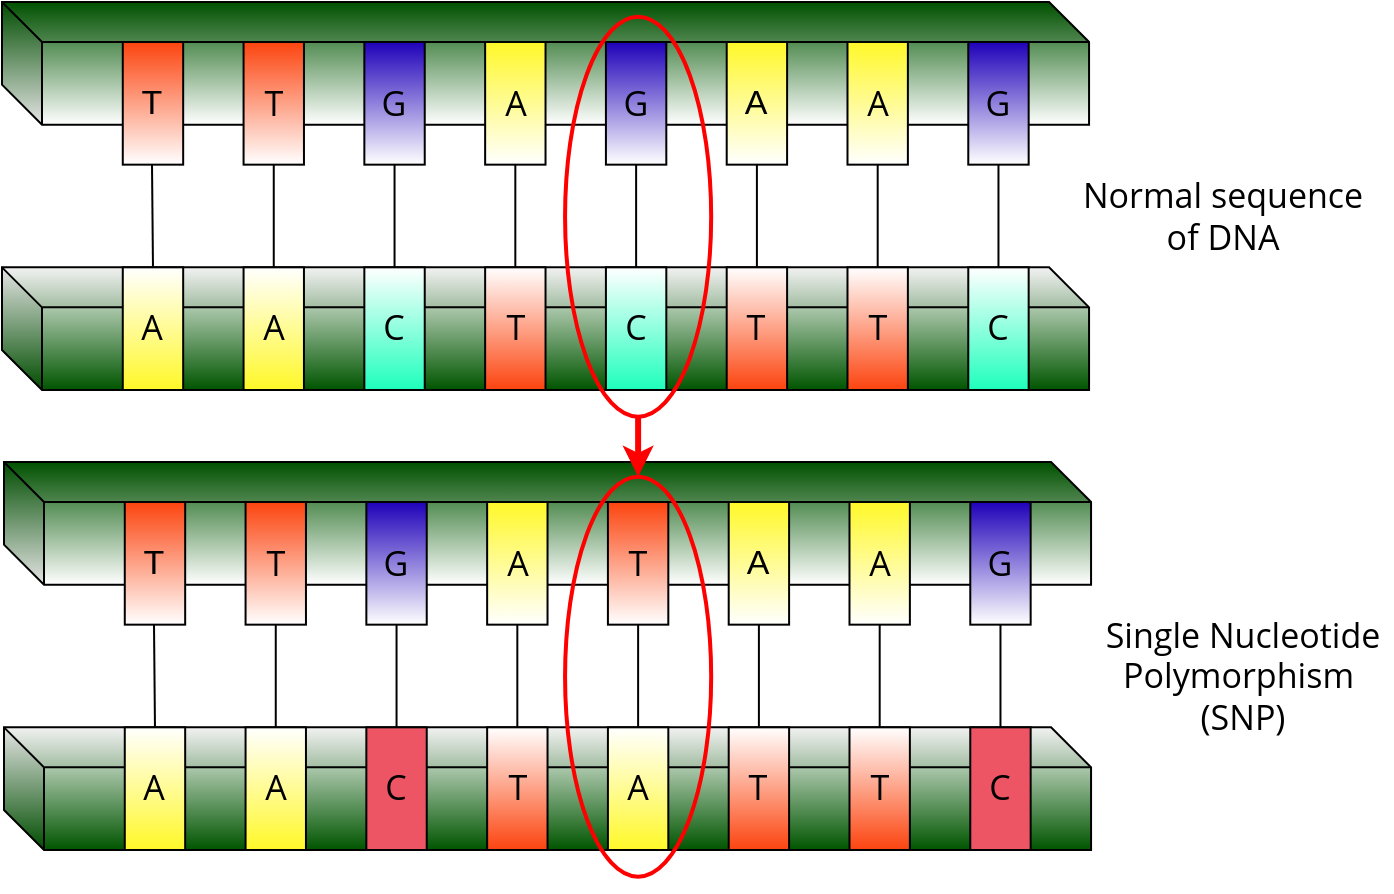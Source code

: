 <mxfile version="15.1.3" type="device"><diagram id="0vfdSk4axcyiWNyVSgkU" name="Page-1"><mxGraphModel dx="981" dy="607" grid="1" gridSize="10" guides="1" tooltips="1" connect="1" arrows="1" fold="1" page="1" pageScale="1" pageWidth="850" pageHeight="1100" math="0" shadow="0"><root><mxCell id="0"/><mxCell id="1" parent="0"/><mxCell id="Yb2VmSysd3UzV0RkpNv3-4" value="" style="group" parent="1" vertex="1" connectable="0"><mxGeometry x="50" y="330" width="689.997" height="214.67" as="geometry"/></mxCell><mxCell id="Yb2VmSysd3UzV0RkpNv3-3" value="" style="shape=cube;whiteSpace=wrap;html=1;boundedLbl=1;backgroundOutline=1;darkOpacity=0.05;darkOpacity2=0.1;size=20;fillColor=#005500;gradientColor=#ffffff;gradientDirection=north;" parent="Yb2VmSysd3UzV0RkpNv3-4" vertex="1"><mxGeometry y="132.67" width="543.529" height="61.333" as="geometry"/></mxCell><mxCell id="THWHuz_dsRxZ441OnY0S-114" value="&lt;font face=&quot;Open Sans&quot;&gt;&lt;span style=&quot;font-size: 17px&quot;&gt;Normal sequence&lt;br&gt;of DNA&lt;br&gt;&lt;/span&gt;&lt;/font&gt;" style="text;html=1;align=center;verticalAlign=middle;resizable=0;points=[];autosize=1;strokeColor=none;fontSize=11;" parent="Yb2VmSysd3UzV0RkpNv3-4" vertex="1"><mxGeometry x="529.997" y="87.337" width="160" height="40" as="geometry"/></mxCell><mxCell id="THWHuz_dsRxZ441OnY0S-6" value="" style="shape=cube;whiteSpace=wrap;html=1;boundedLbl=1;backgroundOutline=1;darkOpacity=0.05;darkOpacity2=0.1;size=20;fillColor=#005500;gradientColor=#ffffff;" parent="Yb2VmSysd3UzV0RkpNv3-4" vertex="1"><mxGeometry width="543.529" height="61.333" as="geometry"/></mxCell><mxCell id="THWHuz_dsRxZ441OnY0S-20" value="&lt;font style=&quot;font-size: 17px&quot;&gt;T&lt;/font&gt;" style="rounded=0;whiteSpace=wrap;html=1;fillColor=#FC440F;gradientColor=#ffffff;" parent="Yb2VmSysd3UzV0RkpNv3-4" vertex="1"><mxGeometry x="60.392" y="19.997" width="30.196" height="61.333" as="geometry"/></mxCell><mxCell id="THWHuz_dsRxZ441OnY0S-21" value="&lt;font style=&quot;font-size: 17px&quot; face=&quot;Open Sans&quot; data-font-src=&quot;https://fonts.googleapis.com/css?family=Open+Sans&quot;&gt;A&lt;/font&gt;" style="rounded=0;whiteSpace=wrap;html=1;fillColor=#FFF829;gradientColor=#ffffff;gradientDirection=north;" parent="Yb2VmSysd3UzV0RkpNv3-4" vertex="1"><mxGeometry x="60.392" y="132.667" width="30.196" height="61.333" as="geometry"/></mxCell><mxCell id="THWHuz_dsRxZ441OnY0S-43" style="edgeStyle=orthogonalEdgeStyle;rounded=0;orthogonalLoop=1;jettySize=auto;html=1;entryX=0.5;entryY=0;entryDx=0;entryDy=0;endArrow=none;endFill=0;" parent="Yb2VmSysd3UzV0RkpNv3-4" target="THWHuz_dsRxZ441OnY0S-21" edge="1"><mxGeometry y="10" as="geometry"><mxPoint x="75" y="81" as="sourcePoint"/></mxGeometry></mxCell><mxCell id="THWHuz_dsRxZ441OnY0S-23" value="&lt;font style=&quot;font-size: 17px&quot; data-font-src=&quot;https://fonts.googleapis.com/css?family=Open+Sans&quot; face=&quot;Open Sans&quot;&gt;T&lt;/font&gt;" style="rounded=0;whiteSpace=wrap;html=1;fillColor=#FC440F;gradientColor=#ffffff;" parent="Yb2VmSysd3UzV0RkpNv3-4" vertex="1"><mxGeometry x="120.784" y="19.997" width="30.196" height="61.333" as="geometry"/></mxCell><mxCell id="THWHuz_dsRxZ441OnY0S-24" value="&lt;font style=&quot;font-size: 17px&quot; face=&quot;Open Sans&quot; data-font-src=&quot;https://fonts.googleapis.com/css?family=Open+Sans&quot;&gt;A&lt;/font&gt;" style="rounded=0;whiteSpace=wrap;html=1;fillColor=#FFF829;gradientColor=#ffffff;gradientDirection=north;" parent="Yb2VmSysd3UzV0RkpNv3-4" vertex="1"><mxGeometry x="120.784" y="132.667" width="30.196" height="61.333" as="geometry"/></mxCell><mxCell id="THWHuz_dsRxZ441OnY0S-44" style="edgeStyle=orthogonalEdgeStyle;rounded=0;orthogonalLoop=1;jettySize=auto;html=1;exitX=0.5;exitY=1;exitDx=0;exitDy=0;entryX=0.5;entryY=0;entryDx=0;entryDy=0;endArrow=none;endFill=0;" parent="Yb2VmSysd3UzV0RkpNv3-4" source="THWHuz_dsRxZ441OnY0S-23" target="THWHuz_dsRxZ441OnY0S-24" edge="1"><mxGeometry y="10" as="geometry"/></mxCell><mxCell id="THWHuz_dsRxZ441OnY0S-25" value="&lt;font data-font-src=&quot;https://fonts.googleapis.com/css?family=Open+Sans&quot; style=&quot;font-size: 17px&quot; face=&quot;Open Sans&quot;&gt;G&lt;/font&gt;" style="rounded=0;whiteSpace=wrap;html=1;fillColor=#1F01B9;gradientColor=#ffffff;" parent="Yb2VmSysd3UzV0RkpNv3-4" vertex="1"><mxGeometry x="181.176" y="19.997" width="30.196" height="61.333" as="geometry"/></mxCell><mxCell id="THWHuz_dsRxZ441OnY0S-46" style="edgeStyle=orthogonalEdgeStyle;rounded=0;orthogonalLoop=1;jettySize=auto;html=1;exitX=0.5;exitY=0;exitDx=0;exitDy=0;entryX=0.5;entryY=1;entryDx=0;entryDy=0;endArrow=none;endFill=0;" parent="Yb2VmSysd3UzV0RkpNv3-4" source="THWHuz_dsRxZ441OnY0S-26" target="THWHuz_dsRxZ441OnY0S-25" edge="1"><mxGeometry y="10" as="geometry"/></mxCell><mxCell id="THWHuz_dsRxZ441OnY0S-26" value="&lt;font style=&quot;font-size: 17px&quot; face=&quot;Open Sans&quot; data-font-src=&quot;https://fonts.googleapis.com/css?family=Open+Sans&quot;&gt;C&lt;/font&gt;" style="rounded=0;whiteSpace=wrap;html=1;fillColor=#1EFFBC;gradientColor=#ffffff;gradientDirection=north;" parent="Yb2VmSysd3UzV0RkpNv3-4" vertex="1"><mxGeometry x="181.176" y="132.667" width="30.196" height="61.333" as="geometry"/></mxCell><mxCell id="THWHuz_dsRxZ441OnY0S-27" value="&lt;font style=&quot;font-size: 17px&quot; face=&quot;Open Sans&quot; data-font-src=&quot;https://fonts.googleapis.com/css?family=Open+Sans&quot;&gt;A&lt;/font&gt;" style="rounded=0;whiteSpace=wrap;html=1;fillColor=#FFF829;gradientColor=#ffffff;" parent="Yb2VmSysd3UzV0RkpNv3-4" vertex="1"><mxGeometry x="241.569" y="19.997" width="30.196" height="61.333" as="geometry"/></mxCell><mxCell id="THWHuz_dsRxZ441OnY0S-50" style="edgeStyle=orthogonalEdgeStyle;rounded=0;orthogonalLoop=1;jettySize=auto;html=1;exitX=0.5;exitY=0;exitDx=0;exitDy=0;entryX=0.5;entryY=1;entryDx=0;entryDy=0;endArrow=none;endFill=0;" parent="Yb2VmSysd3UzV0RkpNv3-4" source="THWHuz_dsRxZ441OnY0S-28" target="THWHuz_dsRxZ441OnY0S-27" edge="1"><mxGeometry y="10" as="geometry"/></mxCell><mxCell id="THWHuz_dsRxZ441OnY0S-28" value="&lt;font style=&quot;font-size: 17px&quot; face=&quot;Open Sans&quot; data-font-src=&quot;https://fonts.googleapis.com/css?family=Open+Sans&quot;&gt;T&lt;/font&gt;" style="rounded=0;whiteSpace=wrap;html=1;fillColor=#FC440F;gradientColor=#ffffff;gradientDirection=north;" parent="Yb2VmSysd3UzV0RkpNv3-4" vertex="1"><mxGeometry x="241.569" y="132.667" width="30.196" height="61.333" as="geometry"/></mxCell><mxCell id="THWHuz_dsRxZ441OnY0S-29" value="&lt;font style=&quot;font-size: 17px&quot; face=&quot;Open Sans&quot; data-font-src=&quot;https://fonts.googleapis.com/css?family=Open+Sans&quot;&gt;G&lt;/font&gt;" style="rounded=0;whiteSpace=wrap;html=1;fillColor=#1F01B9;gradientColor=#ffffff;" parent="Yb2VmSysd3UzV0RkpNv3-4" vertex="1"><mxGeometry x="301.961" y="19.997" width="30.196" height="61.333" as="geometry"/></mxCell><mxCell id="THWHuz_dsRxZ441OnY0S-49" style="edgeStyle=orthogonalEdgeStyle;rounded=0;orthogonalLoop=1;jettySize=auto;html=1;exitX=0.5;exitY=0;exitDx=0;exitDy=0;entryX=0.5;entryY=1;entryDx=0;entryDy=0;endArrow=none;endFill=0;" parent="Yb2VmSysd3UzV0RkpNv3-4" source="THWHuz_dsRxZ441OnY0S-30" target="THWHuz_dsRxZ441OnY0S-29" edge="1"><mxGeometry y="10" as="geometry"/></mxCell><mxCell id="THWHuz_dsRxZ441OnY0S-30" value="&lt;font style=&quot;font-size: 17px&quot; face=&quot;Open Sans&quot; data-font-src=&quot;https://fonts.googleapis.com/css?family=Open+Sans&quot;&gt;C&lt;/font&gt;" style="rounded=0;whiteSpace=wrap;html=1;fillColor=#1EFFBC;gradientColor=#ffffff;gradientDirection=north;" parent="Yb2VmSysd3UzV0RkpNv3-4" vertex="1"><mxGeometry x="301.961" y="132.667" width="30.196" height="61.333" as="geometry"/></mxCell><mxCell id="THWHuz_dsRxZ441OnY0S-31" value="&lt;font style=&quot;font-size: 17px&quot;&gt;A&lt;/font&gt;" style="rounded=0;whiteSpace=wrap;html=1;fillColor=#FFF829;gradientColor=#ffffff;" parent="Yb2VmSysd3UzV0RkpNv3-4" vertex="1"><mxGeometry x="362.353" y="19.997" width="30.196" height="61.333" as="geometry"/></mxCell><mxCell id="THWHuz_dsRxZ441OnY0S-48" style="edgeStyle=orthogonalEdgeStyle;rounded=0;orthogonalLoop=1;jettySize=auto;html=1;exitX=0.5;exitY=0;exitDx=0;exitDy=0;entryX=0.5;entryY=1;entryDx=0;entryDy=0;endArrow=none;endFill=0;" parent="Yb2VmSysd3UzV0RkpNv3-4" source="THWHuz_dsRxZ441OnY0S-32" target="THWHuz_dsRxZ441OnY0S-31" edge="1"><mxGeometry y="10" as="geometry"/></mxCell><mxCell id="THWHuz_dsRxZ441OnY0S-32" value="&lt;font style=&quot;font-size: 17px&quot; face=&quot;Open Sans&quot; data-font-src=&quot;https://fonts.googleapis.com/css?family=Open+Sans&quot;&gt;T&lt;/font&gt;" style="rounded=0;whiteSpace=wrap;html=1;fillColor=#FC440F;gradientColor=#ffffff;gradientDirection=north;" parent="Yb2VmSysd3UzV0RkpNv3-4" vertex="1"><mxGeometry x="362.353" y="132.667" width="30.196" height="61.333" as="geometry"/></mxCell><mxCell id="THWHuz_dsRxZ441OnY0S-33" value="&lt;font style=&quot;font-size: 17px&quot; face=&quot;Open Sans&quot; data-font-src=&quot;https://fonts.googleapis.com/css?family=Open+Sans&quot;&gt;A&lt;/font&gt;" style="rounded=0;whiteSpace=wrap;html=1;fillColor=#FFF829;gradientColor=#ffffff;" parent="Yb2VmSysd3UzV0RkpNv3-4" vertex="1"><mxGeometry x="422.745" y="19.997" width="30.196" height="61.333" as="geometry"/></mxCell><mxCell id="THWHuz_dsRxZ441OnY0S-51" style="edgeStyle=orthogonalEdgeStyle;rounded=0;orthogonalLoop=1;jettySize=auto;html=1;exitX=0.5;exitY=0;exitDx=0;exitDy=0;entryX=0.5;entryY=1;entryDx=0;entryDy=0;endArrow=none;endFill=0;" parent="Yb2VmSysd3UzV0RkpNv3-4" source="THWHuz_dsRxZ441OnY0S-34" target="THWHuz_dsRxZ441OnY0S-33" edge="1"><mxGeometry y="10" as="geometry"/></mxCell><mxCell id="THWHuz_dsRxZ441OnY0S-34" value="&lt;font style=&quot;font-size: 17px&quot; face=&quot;Open Sans&quot; data-font-src=&quot;https://fonts.googleapis.com/css?family=Open+Sans&quot;&gt;T&lt;/font&gt;" style="rounded=0;whiteSpace=wrap;html=1;fillColor=#FC440F;gradientColor=#ffffff;gradientDirection=north;" parent="Yb2VmSysd3UzV0RkpNv3-4" vertex="1"><mxGeometry x="422.745" y="132.667" width="30.196" height="61.333" as="geometry"/></mxCell><mxCell id="THWHuz_dsRxZ441OnY0S-35" value="&lt;font style=&quot;font-size: 17px&quot; face=&quot;Open Sans&quot; data-font-src=&quot;https://fonts.googleapis.com/css?family=Open+Sans&quot;&gt;G&lt;/font&gt;" style="rounded=0;whiteSpace=wrap;html=1;fillColor=#1F01B9;gradientColor=#ffffff;" parent="Yb2VmSysd3UzV0RkpNv3-4" vertex="1"><mxGeometry x="483.137" y="19.997" width="30.196" height="61.333" as="geometry"/></mxCell><mxCell id="THWHuz_dsRxZ441OnY0S-53" style="edgeStyle=orthogonalEdgeStyle;rounded=0;orthogonalLoop=1;jettySize=auto;html=1;exitX=0.5;exitY=0;exitDx=0;exitDy=0;entryX=0.5;entryY=1;entryDx=0;entryDy=0;endArrow=none;endFill=0;" parent="Yb2VmSysd3UzV0RkpNv3-4" source="THWHuz_dsRxZ441OnY0S-36" target="THWHuz_dsRxZ441OnY0S-35" edge="1"><mxGeometry y="10" as="geometry"/></mxCell><mxCell id="THWHuz_dsRxZ441OnY0S-36" value="&lt;font style=&quot;font-size: 17px&quot; face=&quot;Open Sans&quot; data-font-src=&quot;https://fonts.googleapis.com/css?family=Open+Sans&quot;&gt;C&lt;/font&gt;" style="rounded=0;whiteSpace=wrap;html=1;fillColor=#1EFFBC;gradientColor=#ffffff;gradientDirection=north;" parent="Yb2VmSysd3UzV0RkpNv3-4" vertex="1"><mxGeometry x="483.137" y="132.667" width="30.196" height="61.333" as="geometry"/></mxCell><mxCell id="THWHuz_dsRxZ441OnY0S-110" value="" style="ellipse;whiteSpace=wrap;html=1;strokeWidth=2;fillColor=none;strokeColor=#FF0000;" parent="Yb2VmSysd3UzV0RkpNv3-4" vertex="1"><mxGeometry x="281.53" y="7.33" width="73.06" height="200" as="geometry"/></mxCell><mxCell id="Yb2VmSysd3UzV0RkpNv3-34" value="" style="group" parent="1" vertex="1" connectable="0"><mxGeometry x="51" y="560" width="674.997" height="214.67" as="geometry"/></mxCell><mxCell id="Yb2VmSysd3UzV0RkpNv3-35" value="" style="shape=cube;whiteSpace=wrap;html=1;boundedLbl=1;backgroundOutline=1;darkOpacity=0.05;darkOpacity2=0.1;size=20;fillColor=#005500;gradientColor=#ffffff;gradientDirection=north;" parent="Yb2VmSysd3UzV0RkpNv3-34" vertex="1"><mxGeometry y="132.67" width="543.529" height="61.333" as="geometry"/></mxCell><mxCell id="Yb2VmSysd3UzV0RkpNv3-37" value="" style="shape=cube;whiteSpace=wrap;html=1;boundedLbl=1;backgroundOutline=1;darkOpacity=0.05;darkOpacity2=0.1;size=20;fillColor=#005500;gradientColor=#ffffff;" parent="Yb2VmSysd3UzV0RkpNv3-34" vertex="1"><mxGeometry width="543.529" height="61.333" as="geometry"/></mxCell><mxCell id="Yb2VmSysd3UzV0RkpNv3-38" value="&lt;font style=&quot;font-size: 17px&quot;&gt;T&lt;/font&gt;" style="rounded=0;whiteSpace=wrap;html=1;fillColor=#FC440F;gradientColor=#ffffff;" parent="Yb2VmSysd3UzV0RkpNv3-34" vertex="1"><mxGeometry x="60.392" y="19.997" width="30.196" height="61.333" as="geometry"/></mxCell><mxCell id="Yb2VmSysd3UzV0RkpNv3-39" value="&lt;font style=&quot;font-size: 17px&quot; face=&quot;Open Sans&quot; data-font-src=&quot;https://fonts.googleapis.com/css?family=Open+Sans&quot;&gt;A&lt;/font&gt;" style="rounded=0;whiteSpace=wrap;html=1;fillColor=#FFF829;gradientColor=#ffffff;gradientDirection=north;" parent="Yb2VmSysd3UzV0RkpNv3-34" vertex="1"><mxGeometry x="60.392" y="132.667" width="30.196" height="61.333" as="geometry"/></mxCell><mxCell id="Yb2VmSysd3UzV0RkpNv3-40" style="edgeStyle=orthogonalEdgeStyle;rounded=0;orthogonalLoop=1;jettySize=auto;html=1;entryX=0.5;entryY=0;entryDx=0;entryDy=0;endArrow=none;endFill=0;" parent="Yb2VmSysd3UzV0RkpNv3-34" target="Yb2VmSysd3UzV0RkpNv3-39" edge="1"><mxGeometry y="10" as="geometry"><mxPoint x="75" y="81" as="sourcePoint"/></mxGeometry></mxCell><mxCell id="Yb2VmSysd3UzV0RkpNv3-41" value="&lt;font style=&quot;font-size: 17px&quot; data-font-src=&quot;https://fonts.googleapis.com/css?family=Open+Sans&quot; face=&quot;Open Sans&quot;&gt;T&lt;/font&gt;" style="rounded=0;whiteSpace=wrap;html=1;fillColor=#FC440F;gradientColor=#ffffff;" parent="Yb2VmSysd3UzV0RkpNv3-34" vertex="1"><mxGeometry x="120.784" y="19.997" width="30.196" height="61.333" as="geometry"/></mxCell><mxCell id="Yb2VmSysd3UzV0RkpNv3-42" value="&lt;font style=&quot;font-size: 17px&quot; face=&quot;Open Sans&quot; data-font-src=&quot;https://fonts.googleapis.com/css?family=Open+Sans&quot;&gt;A&lt;/font&gt;" style="rounded=0;whiteSpace=wrap;html=1;fillColor=#FFF829;gradientColor=#ffffff;gradientDirection=north;" parent="Yb2VmSysd3UzV0RkpNv3-34" vertex="1"><mxGeometry x="120.784" y="132.667" width="30.196" height="61.333" as="geometry"/></mxCell><mxCell id="Yb2VmSysd3UzV0RkpNv3-43" style="edgeStyle=orthogonalEdgeStyle;rounded=0;orthogonalLoop=1;jettySize=auto;html=1;exitX=0.5;exitY=1;exitDx=0;exitDy=0;entryX=0.5;entryY=0;entryDx=0;entryDy=0;endArrow=none;endFill=0;" parent="Yb2VmSysd3UzV0RkpNv3-34" source="Yb2VmSysd3UzV0RkpNv3-41" target="Yb2VmSysd3UzV0RkpNv3-42" edge="1"><mxGeometry y="10" as="geometry"/></mxCell><mxCell id="Yb2VmSysd3UzV0RkpNv3-44" value="&lt;font data-font-src=&quot;https://fonts.googleapis.com/css?family=Open+Sans&quot; style=&quot;font-size: 17px&quot; face=&quot;Open Sans&quot;&gt;G&lt;/font&gt;" style="rounded=0;whiteSpace=wrap;html=1;fillColor=#1F01B9;gradientColor=#ffffff;" parent="Yb2VmSysd3UzV0RkpNv3-34" vertex="1"><mxGeometry x="181.176" y="19.997" width="30.196" height="61.333" as="geometry"/></mxCell><mxCell id="Yb2VmSysd3UzV0RkpNv3-45" style="edgeStyle=orthogonalEdgeStyle;rounded=0;orthogonalLoop=1;jettySize=auto;html=1;exitX=0.5;exitY=0;exitDx=0;exitDy=0;entryX=0.5;entryY=1;entryDx=0;entryDy=0;endArrow=none;endFill=0;" parent="Yb2VmSysd3UzV0RkpNv3-34" source="Yb2VmSysd3UzV0RkpNv3-46" target="Yb2VmSysd3UzV0RkpNv3-44" edge="1"><mxGeometry y="10" as="geometry"/></mxCell><mxCell id="Yb2VmSysd3UzV0RkpNv3-46" value="&lt;font style=&quot;font-size: 17px&quot; face=&quot;Open Sans&quot; data-font-src=&quot;https://fonts.googleapis.com/css?family=Open+Sans&quot;&gt;C&lt;/font&gt;" style="rounded=0;whiteSpace=wrap;html=1;fillColor=#ED5565;" parent="Yb2VmSysd3UzV0RkpNv3-34" vertex="1"><mxGeometry x="181.176" y="132.667" width="30.196" height="61.333" as="geometry"/></mxCell><mxCell id="Yb2VmSysd3UzV0RkpNv3-47" value="&lt;font style=&quot;font-size: 17px&quot; face=&quot;Open Sans&quot; data-font-src=&quot;https://fonts.googleapis.com/css?family=Open+Sans&quot;&gt;A&lt;/font&gt;" style="rounded=0;whiteSpace=wrap;html=1;fillColor=#FFF829;gradientColor=#ffffff;" parent="Yb2VmSysd3UzV0RkpNv3-34" vertex="1"><mxGeometry x="241.569" y="19.997" width="30.196" height="61.333" as="geometry"/></mxCell><mxCell id="Yb2VmSysd3UzV0RkpNv3-48" style="edgeStyle=orthogonalEdgeStyle;rounded=0;orthogonalLoop=1;jettySize=auto;html=1;exitX=0.5;exitY=0;exitDx=0;exitDy=0;entryX=0.5;entryY=1;entryDx=0;entryDy=0;endArrow=none;endFill=0;" parent="Yb2VmSysd3UzV0RkpNv3-34" source="Yb2VmSysd3UzV0RkpNv3-49" target="Yb2VmSysd3UzV0RkpNv3-47" edge="1"><mxGeometry y="10" as="geometry"/></mxCell><mxCell id="Yb2VmSysd3UzV0RkpNv3-49" value="&lt;font style=&quot;font-size: 17px&quot; face=&quot;Open Sans&quot; data-font-src=&quot;https://fonts.googleapis.com/css?family=Open+Sans&quot;&gt;T&lt;/font&gt;" style="rounded=0;whiteSpace=wrap;html=1;fillColor=#FC440F;gradientColor=#ffffff;gradientDirection=north;" parent="Yb2VmSysd3UzV0RkpNv3-34" vertex="1"><mxGeometry x="241.569" y="132.667" width="30.196" height="61.333" as="geometry"/></mxCell><mxCell id="Yb2VmSysd3UzV0RkpNv3-50" value="&lt;font face=&quot;Open Sans&quot;&gt;&lt;span style=&quot;font-size: 17px&quot;&gt;T&lt;/span&gt;&lt;/font&gt;" style="rounded=0;whiteSpace=wrap;html=1;fillColor=#FC440F;gradientColor=#ffffff;" parent="Yb2VmSysd3UzV0RkpNv3-34" vertex="1"><mxGeometry x="301.961" y="19.997" width="30.196" height="61.333" as="geometry"/></mxCell><mxCell id="Yb2VmSysd3UzV0RkpNv3-51" style="edgeStyle=orthogonalEdgeStyle;rounded=0;orthogonalLoop=1;jettySize=auto;html=1;exitX=0.5;exitY=0;exitDx=0;exitDy=0;entryX=0.5;entryY=1;entryDx=0;entryDy=0;endArrow=none;endFill=0;" parent="Yb2VmSysd3UzV0RkpNv3-34" source="Yb2VmSysd3UzV0RkpNv3-52" target="Yb2VmSysd3UzV0RkpNv3-50" edge="1"><mxGeometry y="10" as="geometry"/></mxCell><mxCell id="Yb2VmSysd3UzV0RkpNv3-52" value="&lt;font face=&quot;Open Sans&quot;&gt;&lt;span style=&quot;font-size: 17px&quot;&gt;A&lt;/span&gt;&lt;/font&gt;" style="rounded=0;whiteSpace=wrap;html=1;fillColor=#FFF829;gradientColor=#ffffff;gradientDirection=north;" parent="Yb2VmSysd3UzV0RkpNv3-34" vertex="1"><mxGeometry x="301.961" y="132.667" width="30.196" height="61.333" as="geometry"/></mxCell><mxCell id="Yb2VmSysd3UzV0RkpNv3-53" value="&lt;font style=&quot;font-size: 17px&quot;&gt;A&lt;/font&gt;" style="rounded=0;whiteSpace=wrap;html=1;fillColor=#FFF829;gradientColor=#ffffff;" parent="Yb2VmSysd3UzV0RkpNv3-34" vertex="1"><mxGeometry x="362.353" y="19.997" width="30.196" height="61.333" as="geometry"/></mxCell><mxCell id="Yb2VmSysd3UzV0RkpNv3-54" style="edgeStyle=orthogonalEdgeStyle;rounded=0;orthogonalLoop=1;jettySize=auto;html=1;exitX=0.5;exitY=0;exitDx=0;exitDy=0;entryX=0.5;entryY=1;entryDx=0;entryDy=0;endArrow=none;endFill=0;" parent="Yb2VmSysd3UzV0RkpNv3-34" source="Yb2VmSysd3UzV0RkpNv3-55" target="Yb2VmSysd3UzV0RkpNv3-53" edge="1"><mxGeometry y="10" as="geometry"/></mxCell><mxCell id="Yb2VmSysd3UzV0RkpNv3-55" value="&lt;font style=&quot;font-size: 17px&quot; face=&quot;Open Sans&quot; data-font-src=&quot;https://fonts.googleapis.com/css?family=Open+Sans&quot;&gt;T&lt;/font&gt;" style="rounded=0;whiteSpace=wrap;html=1;fillColor=#FC440F;gradientColor=#ffffff;gradientDirection=north;" parent="Yb2VmSysd3UzV0RkpNv3-34" vertex="1"><mxGeometry x="362.353" y="132.667" width="30.196" height="61.333" as="geometry"/></mxCell><mxCell id="Yb2VmSysd3UzV0RkpNv3-56" value="&lt;font style=&quot;font-size: 17px&quot; face=&quot;Open Sans&quot; data-font-src=&quot;https://fonts.googleapis.com/css?family=Open+Sans&quot;&gt;A&lt;/font&gt;" style="rounded=0;whiteSpace=wrap;html=1;fillColor=#FFF829;gradientColor=#ffffff;" parent="Yb2VmSysd3UzV0RkpNv3-34" vertex="1"><mxGeometry x="422.745" y="19.997" width="30.196" height="61.333" as="geometry"/></mxCell><mxCell id="Yb2VmSysd3UzV0RkpNv3-57" style="edgeStyle=orthogonalEdgeStyle;rounded=0;orthogonalLoop=1;jettySize=auto;html=1;exitX=0.5;exitY=0;exitDx=0;exitDy=0;entryX=0.5;entryY=1;entryDx=0;entryDy=0;endArrow=none;endFill=0;" parent="Yb2VmSysd3UzV0RkpNv3-34" source="Yb2VmSysd3UzV0RkpNv3-58" target="Yb2VmSysd3UzV0RkpNv3-56" edge="1"><mxGeometry y="10" as="geometry"/></mxCell><mxCell id="Yb2VmSysd3UzV0RkpNv3-58" value="&lt;font style=&quot;font-size: 17px&quot; face=&quot;Open Sans&quot; data-font-src=&quot;https://fonts.googleapis.com/css?family=Open+Sans&quot;&gt;T&lt;/font&gt;" style="rounded=0;whiteSpace=wrap;html=1;fillColor=#FC440F;gradientColor=#ffffff;gradientDirection=north;" parent="Yb2VmSysd3UzV0RkpNv3-34" vertex="1"><mxGeometry x="422.745" y="132.667" width="30.196" height="61.333" as="geometry"/></mxCell><mxCell id="Yb2VmSysd3UzV0RkpNv3-59" value="&lt;font style=&quot;font-size: 17px&quot; face=&quot;Open Sans&quot; data-font-src=&quot;https://fonts.googleapis.com/css?family=Open+Sans&quot;&gt;G&lt;/font&gt;" style="rounded=0;whiteSpace=wrap;html=1;fillColor=#1F01B9;gradientColor=#ffffff;" parent="Yb2VmSysd3UzV0RkpNv3-34" vertex="1"><mxGeometry x="483.137" y="19.997" width="30.196" height="61.333" as="geometry"/></mxCell><mxCell id="Yb2VmSysd3UzV0RkpNv3-60" style="edgeStyle=orthogonalEdgeStyle;rounded=0;orthogonalLoop=1;jettySize=auto;html=1;exitX=0.5;exitY=0;exitDx=0;exitDy=0;entryX=0.5;entryY=1;entryDx=0;entryDy=0;endArrow=none;endFill=0;" parent="Yb2VmSysd3UzV0RkpNv3-34" source="Yb2VmSysd3UzV0RkpNv3-61" target="Yb2VmSysd3UzV0RkpNv3-59" edge="1"><mxGeometry y="10" as="geometry"/></mxCell><mxCell id="Yb2VmSysd3UzV0RkpNv3-61" value="&lt;font style=&quot;font-size: 17px&quot; face=&quot;Open Sans&quot; data-font-src=&quot;https://fonts.googleapis.com/css?family=Open+Sans&quot;&gt;C&lt;/font&gt;" style="rounded=0;whiteSpace=wrap;html=1;fillColor=#ED5565;" parent="Yb2VmSysd3UzV0RkpNv3-34" vertex="1"><mxGeometry x="483.137" y="132.667" width="30.196" height="61.333" as="geometry"/></mxCell><mxCell id="Yb2VmSysd3UzV0RkpNv3-64" value="" style="ellipse;whiteSpace=wrap;html=1;strokeWidth=2;fillColor=none;strokeColor=#FF0000;" parent="Yb2VmSysd3UzV0RkpNv3-34" vertex="1"><mxGeometry x="280.53" y="7.34" width="73.06" height="200" as="geometry"/></mxCell><mxCell id="Yb2VmSysd3UzV0RkpNv3-63" style="edgeStyle=orthogonalEdgeStyle;rounded=0;orthogonalLoop=1;jettySize=auto;html=1;exitX=0.5;exitY=1;exitDx=0;exitDy=0;entryX=0.5;entryY=0;entryDx=0;entryDy=0;strokeWidth=3;strokeColor=#FF0000;" parent="1" source="THWHuz_dsRxZ441OnY0S-110" target="Yb2VmSysd3UzV0RkpNv3-64" edge="1"><mxGeometry relative="1" as="geometry"><mxPoint x="368.06" y="560" as="targetPoint"/></mxGeometry></mxCell><mxCell id="Yb2VmSysd3UzV0RkpNv3-36" value="&lt;font face=&quot;Open Sans&quot;&gt;&lt;span style=&quot;font-size: 17px&quot;&gt;Single Nucleotide&lt;br&gt;Polymorphism&amp;nbsp;&lt;br&gt;(SNP)&lt;br&gt;&lt;/span&gt;&lt;/font&gt;" style="text;html=1;align=center;verticalAlign=middle;resizable=0;points=[];autosize=1;strokeColor=none;fontSize=11;" parent="1" vertex="1"><mxGeometry x="594.997" y="642.337" width="150" height="50" as="geometry"/></mxCell></root></mxGraphModel></diagram></mxfile>